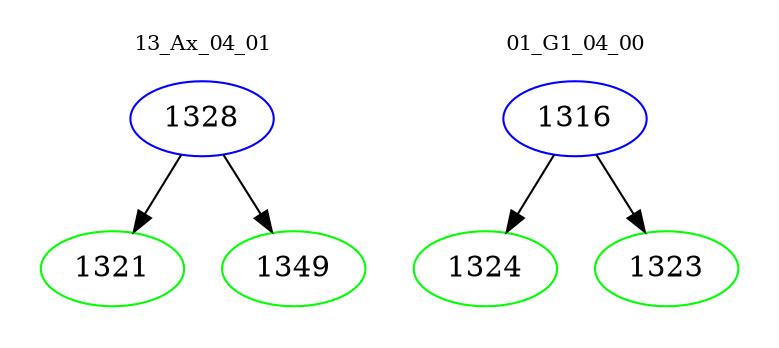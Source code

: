 digraph{
subgraph cluster_0 {
color = white
label = "13_Ax_04_01";
fontsize=10;
T0_1328 [label="1328", color="blue"]
T0_1328 -> T0_1321 [color="black"]
T0_1321 [label="1321", color="green"]
T0_1328 -> T0_1349 [color="black"]
T0_1349 [label="1349", color="green"]
}
subgraph cluster_1 {
color = white
label = "01_G1_04_00";
fontsize=10;
T1_1316 [label="1316", color="blue"]
T1_1316 -> T1_1324 [color="black"]
T1_1324 [label="1324", color="green"]
T1_1316 -> T1_1323 [color="black"]
T1_1323 [label="1323", color="green"]
}
}
